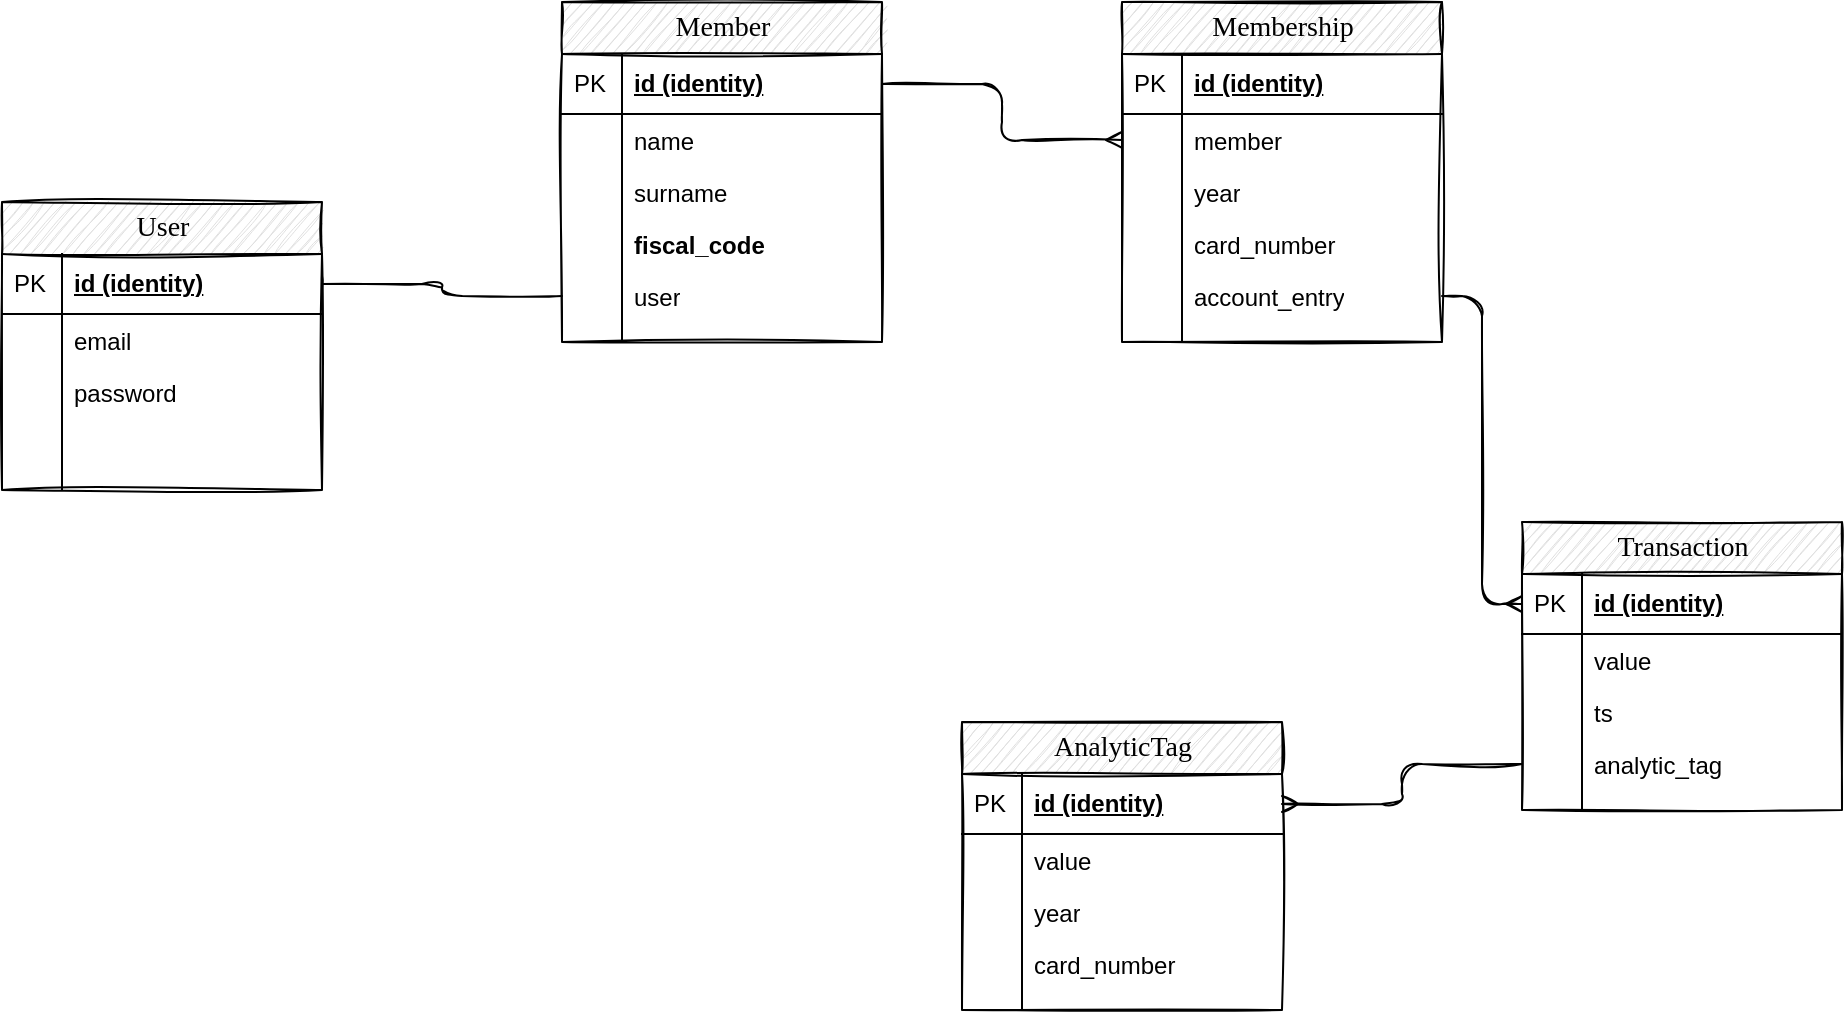 <mxfile version="20.6.0" type="github">
  <diagram name="Page-1" id="e56a1550-8fbb-45ad-956c-1786394a9013">
    <mxGraphModel dx="1375" dy="781" grid="1" gridSize="10" guides="1" tooltips="1" connect="1" arrows="1" fold="1" page="1" pageScale="1" pageWidth="1100" pageHeight="850" background="none" math="0" shadow="0">
      <root>
        <mxCell id="0" />
        <mxCell id="1" parent="0" />
        <mxCell id="2e49270ec7c68f3f-19" value="User" style="swimlane;html=1;fontStyle=0;childLayout=stackLayout;horizontal=1;startSize=26;fillColor=#e0e0e0;horizontalStack=0;resizeParent=1;resizeLast=0;collapsible=1;marginBottom=0;swimlaneFillColor=#ffffff;align=center;rounded=0;shadow=0;comic=0;labelBackgroundColor=none;strokeWidth=1;fontFamily=Verdana;fontSize=14;sketch=1;" parent="1" vertex="1">
          <mxGeometry x="40" y="140" width="160" height="144" as="geometry" />
        </mxCell>
        <mxCell id="2e49270ec7c68f3f-20" value="id (identity)" style="shape=partialRectangle;top=0;left=0;right=0;bottom=1;html=1;align=left;verticalAlign=middle;fillColor=none;spacingLeft=34;spacingRight=4;whiteSpace=wrap;overflow=hidden;rotatable=0;points=[[0,0.5],[1,0.5]];portConstraint=eastwest;dropTarget=0;fontStyle=5;" parent="2e49270ec7c68f3f-19" vertex="1">
          <mxGeometry y="26" width="160" height="30" as="geometry" />
        </mxCell>
        <mxCell id="2e49270ec7c68f3f-21" value="PK" style="shape=partialRectangle;top=0;left=0;bottom=0;html=1;fillColor=none;align=left;verticalAlign=middle;spacingLeft=4;spacingRight=4;whiteSpace=wrap;overflow=hidden;rotatable=0;points=[];portConstraint=eastwest;part=1;" parent="2e49270ec7c68f3f-20" vertex="1" connectable="0">
          <mxGeometry width="30" height="30" as="geometry" />
        </mxCell>
        <mxCell id="2e49270ec7c68f3f-22" value="email" style="shape=partialRectangle;top=0;left=0;right=0;bottom=0;html=1;align=left;verticalAlign=top;fillColor=none;spacingLeft=34;spacingRight=4;whiteSpace=wrap;overflow=hidden;rotatable=0;points=[[0,0.5],[1,0.5]];portConstraint=eastwest;dropTarget=0;" parent="2e49270ec7c68f3f-19" vertex="1">
          <mxGeometry y="56" width="160" height="26" as="geometry" />
        </mxCell>
        <mxCell id="2e49270ec7c68f3f-23" value="" style="shape=partialRectangle;top=0;left=0;bottom=0;html=1;fillColor=none;align=left;verticalAlign=top;spacingLeft=4;spacingRight=4;whiteSpace=wrap;overflow=hidden;rotatable=0;points=[];portConstraint=eastwest;part=1;" parent="2e49270ec7c68f3f-22" vertex="1" connectable="0">
          <mxGeometry width="30" height="26" as="geometry" />
        </mxCell>
        <mxCell id="2e49270ec7c68f3f-24" value="password" style="shape=partialRectangle;top=0;left=0;right=0;bottom=0;html=1;align=left;verticalAlign=top;fillColor=none;spacingLeft=34;spacingRight=4;whiteSpace=wrap;overflow=hidden;rotatable=0;points=[[0,0.5],[1,0.5]];portConstraint=eastwest;dropTarget=0;" parent="2e49270ec7c68f3f-19" vertex="1">
          <mxGeometry y="82" width="160" height="26" as="geometry" />
        </mxCell>
        <mxCell id="2e49270ec7c68f3f-25" value="" style="shape=partialRectangle;top=0;left=0;bottom=0;html=1;fillColor=none;align=left;verticalAlign=top;spacingLeft=4;spacingRight=4;whiteSpace=wrap;overflow=hidden;rotatable=0;points=[];portConstraint=eastwest;part=1;" parent="2e49270ec7c68f3f-24" vertex="1" connectable="0">
          <mxGeometry width="30" height="26" as="geometry" />
        </mxCell>
        <mxCell id="2e49270ec7c68f3f-26" value="" style="shape=partialRectangle;top=0;left=0;right=0;bottom=0;html=1;align=left;verticalAlign=top;fillColor=none;spacingLeft=34;spacingRight=4;whiteSpace=wrap;overflow=hidden;rotatable=0;points=[[0,0.5],[1,0.5]];portConstraint=eastwest;dropTarget=0;" parent="2e49270ec7c68f3f-19" vertex="1">
          <mxGeometry y="108" width="160" height="26" as="geometry" />
        </mxCell>
        <mxCell id="2e49270ec7c68f3f-27" value="" style="shape=partialRectangle;top=0;left=0;bottom=0;html=1;fillColor=none;align=left;verticalAlign=top;spacingLeft=4;spacingRight=4;whiteSpace=wrap;overflow=hidden;rotatable=0;points=[];portConstraint=eastwest;part=1;" parent="2e49270ec7c68f3f-26" vertex="1" connectable="0">
          <mxGeometry width="30" height="26" as="geometry" />
        </mxCell>
        <mxCell id="2e49270ec7c68f3f-28" value="" style="shape=partialRectangle;top=0;left=0;right=0;bottom=0;html=1;align=left;verticalAlign=top;fillColor=none;spacingLeft=34;spacingRight=4;whiteSpace=wrap;overflow=hidden;rotatable=0;points=[[0,0.5],[1,0.5]];portConstraint=eastwest;dropTarget=0;" parent="2e49270ec7c68f3f-19" vertex="1">
          <mxGeometry y="134" width="160" height="10" as="geometry" />
        </mxCell>
        <mxCell id="2e49270ec7c68f3f-29" value="" style="shape=partialRectangle;top=0;left=0;bottom=0;html=1;fillColor=none;align=left;verticalAlign=top;spacingLeft=4;spacingRight=4;whiteSpace=wrap;overflow=hidden;rotatable=0;points=[];portConstraint=eastwest;part=1;" parent="2e49270ec7c68f3f-28" vertex="1" connectable="0">
          <mxGeometry width="30" height="10" as="geometry" />
        </mxCell>
        <object label="Member" user="" id="2e49270ec7c68f3f-80">
          <mxCell style="swimlane;html=1;fontStyle=0;childLayout=stackLayout;horizontal=1;startSize=26;fillColor=#e0e0e0;horizontalStack=0;resizeParent=1;resizeLast=0;collapsible=1;marginBottom=0;swimlaneFillColor=#ffffff;align=center;rounded=0;shadow=0;comic=0;labelBackgroundColor=none;strokeWidth=1;fontFamily=Verdana;fontSize=14;sketch=1;glass=0;" parent="1" vertex="1">
            <mxGeometry x="320" y="40" width="160" height="170" as="geometry" />
          </mxCell>
        </object>
        <mxCell id="2e49270ec7c68f3f-81" value="id (identity)" style="shape=partialRectangle;top=0;left=0;right=0;bottom=1;html=1;align=left;verticalAlign=middle;fillColor=none;spacingLeft=34;spacingRight=4;whiteSpace=wrap;overflow=hidden;rotatable=0;points=[[0,0.5],[1,0.5]];portConstraint=eastwest;dropTarget=0;fontStyle=5;" parent="2e49270ec7c68f3f-80" vertex="1">
          <mxGeometry y="26" width="160" height="30" as="geometry" />
        </mxCell>
        <mxCell id="2e49270ec7c68f3f-82" value="PK" style="shape=partialRectangle;top=0;left=0;bottom=0;html=1;fillColor=none;align=left;verticalAlign=middle;spacingLeft=4;spacingRight=4;whiteSpace=wrap;overflow=hidden;rotatable=0;points=[];portConstraint=eastwest;part=1;" parent="2e49270ec7c68f3f-81" vertex="1" connectable="0">
          <mxGeometry width="30" height="30" as="geometry" />
        </mxCell>
        <mxCell id="2e49270ec7c68f3f-83" value="name" style="shape=partialRectangle;top=0;left=0;right=0;bottom=0;html=1;align=left;verticalAlign=top;fillColor=none;spacingLeft=34;spacingRight=4;whiteSpace=wrap;overflow=hidden;rotatable=0;points=[[0,0.5],[1,0.5]];portConstraint=eastwest;dropTarget=0;" parent="2e49270ec7c68f3f-80" vertex="1">
          <mxGeometry y="56" width="160" height="26" as="geometry" />
        </mxCell>
        <mxCell id="2e49270ec7c68f3f-84" value="" style="shape=partialRectangle;top=0;left=0;bottom=0;html=1;fillColor=none;align=left;verticalAlign=top;spacingLeft=4;spacingRight=4;whiteSpace=wrap;overflow=hidden;rotatable=0;points=[];portConstraint=eastwest;part=1;" parent="2e49270ec7c68f3f-83" vertex="1" connectable="0">
          <mxGeometry width="30" height="26" as="geometry" />
        </mxCell>
        <mxCell id="2e49270ec7c68f3f-85" value="surname" style="shape=partialRectangle;top=0;left=0;right=0;bottom=0;html=1;align=left;verticalAlign=top;fillColor=none;spacingLeft=34;spacingRight=4;whiteSpace=wrap;overflow=hidden;rotatable=0;points=[[0,0.5],[1,0.5]];portConstraint=eastwest;dropTarget=0;" parent="2e49270ec7c68f3f-80" vertex="1">
          <mxGeometry y="82" width="160" height="26" as="geometry" />
        </mxCell>
        <mxCell id="2e49270ec7c68f3f-86" value="" style="shape=partialRectangle;top=0;left=0;bottom=0;html=1;fillColor=none;align=left;verticalAlign=top;spacingLeft=4;spacingRight=4;whiteSpace=wrap;overflow=hidden;rotatable=0;points=[];portConstraint=eastwest;part=1;" parent="2e49270ec7c68f3f-85" vertex="1" connectable="0">
          <mxGeometry width="30" height="26" as="geometry" />
        </mxCell>
        <mxCell id="rCIRrRHAOFVo_KtbOT_Y-3" value="fiscal_code" style="shape=partialRectangle;top=0;left=0;right=0;bottom=0;html=1;align=left;verticalAlign=top;fillColor=none;spacingLeft=34;spacingRight=4;whiteSpace=wrap;overflow=hidden;rotatable=0;points=[[0,0.5],[1,0.5]];portConstraint=eastwest;dropTarget=0;fontStyle=1" vertex="1" parent="2e49270ec7c68f3f-80">
          <mxGeometry y="108" width="160" height="26" as="geometry" />
        </mxCell>
        <mxCell id="rCIRrRHAOFVo_KtbOT_Y-4" value="" style="shape=partialRectangle;top=0;left=0;bottom=0;html=1;fillColor=none;align=left;verticalAlign=top;spacingLeft=4;spacingRight=4;whiteSpace=wrap;overflow=hidden;rotatable=0;points=[];portConstraint=eastwest;part=1;" vertex="1" connectable="0" parent="rCIRrRHAOFVo_KtbOT_Y-3">
          <mxGeometry width="30" height="26" as="geometry" />
        </mxCell>
        <mxCell id="2e49270ec7c68f3f-87" value="user" style="shape=partialRectangle;top=0;left=0;right=0;bottom=0;html=1;align=left;verticalAlign=top;fillColor=none;spacingLeft=34;spacingRight=4;whiteSpace=wrap;overflow=hidden;rotatable=0;points=[[0,0.5],[1,0.5]];portConstraint=eastwest;dropTarget=0;" parent="2e49270ec7c68f3f-80" vertex="1">
          <mxGeometry y="134" width="160" height="26" as="geometry" />
        </mxCell>
        <mxCell id="2e49270ec7c68f3f-88" value="" style="shape=partialRectangle;top=0;left=0;bottom=0;html=1;fillColor=none;align=left;verticalAlign=top;spacingLeft=4;spacingRight=4;whiteSpace=wrap;overflow=hidden;rotatable=0;points=[];portConstraint=eastwest;part=1;" parent="2e49270ec7c68f3f-87" vertex="1" connectable="0">
          <mxGeometry width="30" height="26" as="geometry" />
        </mxCell>
        <mxCell id="2e49270ec7c68f3f-89" value="" style="shape=partialRectangle;top=0;left=0;right=0;bottom=0;html=1;align=left;verticalAlign=top;fillColor=none;spacingLeft=34;spacingRight=4;whiteSpace=wrap;overflow=hidden;rotatable=0;points=[[0,0.5],[1,0.5]];portConstraint=eastwest;dropTarget=0;" parent="2e49270ec7c68f3f-80" vertex="1">
          <mxGeometry y="160" width="160" height="10" as="geometry" />
        </mxCell>
        <mxCell id="2e49270ec7c68f3f-90" value="" style="shape=partialRectangle;top=0;left=0;bottom=0;html=1;fillColor=none;align=left;verticalAlign=top;spacingLeft=4;spacingRight=4;whiteSpace=wrap;overflow=hidden;rotatable=0;points=[];portConstraint=eastwest;part=1;" parent="2e49270ec7c68f3f-89" vertex="1" connectable="0">
          <mxGeometry width="30" height="10" as="geometry" />
        </mxCell>
        <mxCell id="2e49270ec7c68f3f-91" value="" style="edgeStyle=orthogonalEdgeStyle;html=1;endArrow=baseDash;endFill=0;labelBackgroundColor=none;fontFamily=Verdana;fontSize=14;sketch=1;" parent="1" source="2e49270ec7c68f3f-87" target="2e49270ec7c68f3f-20" edge="1">
          <mxGeometry width="100" height="100" relative="1" as="geometry">
            <mxPoint x="70" y="300" as="sourcePoint" />
            <mxPoint x="290" y="181" as="targetPoint" />
          </mxGeometry>
        </mxCell>
        <mxCell id="rCIRrRHAOFVo_KtbOT_Y-5" value="Membership" style="swimlane;html=1;fontStyle=0;childLayout=stackLayout;horizontal=1;startSize=26;fillColor=#e0e0e0;horizontalStack=0;resizeParent=1;resizeLast=0;collapsible=1;marginBottom=0;swimlaneFillColor=#ffffff;align=center;rounded=0;shadow=0;comic=0;labelBackgroundColor=none;strokeWidth=1;fontFamily=Verdana;fontSize=14;sketch=1;" vertex="1" parent="1">
          <mxGeometry x="600" y="40" width="160" height="170" as="geometry" />
        </mxCell>
        <mxCell id="rCIRrRHAOFVo_KtbOT_Y-6" value="id (identity)" style="shape=partialRectangle;top=0;left=0;right=0;bottom=1;html=1;align=left;verticalAlign=middle;fillColor=none;spacingLeft=34;spacingRight=4;whiteSpace=wrap;overflow=hidden;rotatable=0;points=[[0,0.5],[1,0.5]];portConstraint=eastwest;dropTarget=0;fontStyle=5;" vertex="1" parent="rCIRrRHAOFVo_KtbOT_Y-5">
          <mxGeometry y="26" width="160" height="30" as="geometry" />
        </mxCell>
        <mxCell id="rCIRrRHAOFVo_KtbOT_Y-7" value="PK" style="shape=partialRectangle;top=0;left=0;bottom=0;html=1;fillColor=none;align=left;verticalAlign=middle;spacingLeft=4;spacingRight=4;whiteSpace=wrap;overflow=hidden;rotatable=0;points=[];portConstraint=eastwest;part=1;" vertex="1" connectable="0" parent="rCIRrRHAOFVo_KtbOT_Y-6">
          <mxGeometry width="30" height="30" as="geometry" />
        </mxCell>
        <mxCell id="rCIRrRHAOFVo_KtbOT_Y-8" value="member" style="shape=partialRectangle;top=0;left=0;right=0;bottom=0;html=1;align=left;verticalAlign=top;fillColor=none;spacingLeft=34;spacingRight=4;whiteSpace=wrap;overflow=hidden;rotatable=0;points=[[0,0.5],[1,0.5]];portConstraint=eastwest;dropTarget=0;" vertex="1" parent="rCIRrRHAOFVo_KtbOT_Y-5">
          <mxGeometry y="56" width="160" height="26" as="geometry" />
        </mxCell>
        <mxCell id="rCIRrRHAOFVo_KtbOT_Y-9" value="" style="shape=partialRectangle;top=0;left=0;bottom=0;html=1;fillColor=none;align=left;verticalAlign=top;spacingLeft=4;spacingRight=4;whiteSpace=wrap;overflow=hidden;rotatable=0;points=[];portConstraint=eastwest;part=1;" vertex="1" connectable="0" parent="rCIRrRHAOFVo_KtbOT_Y-8">
          <mxGeometry width="30" height="26" as="geometry" />
        </mxCell>
        <mxCell id="rCIRrRHAOFVo_KtbOT_Y-10" value="year" style="shape=partialRectangle;top=0;left=0;right=0;bottom=0;html=1;align=left;verticalAlign=top;fillColor=none;spacingLeft=34;spacingRight=4;whiteSpace=wrap;overflow=hidden;rotatable=0;points=[[0,0.5],[1,0.5]];portConstraint=eastwest;dropTarget=0;" vertex="1" parent="rCIRrRHAOFVo_KtbOT_Y-5">
          <mxGeometry y="82" width="160" height="26" as="geometry" />
        </mxCell>
        <mxCell id="rCIRrRHAOFVo_KtbOT_Y-11" value="" style="shape=partialRectangle;top=0;left=0;bottom=0;html=1;fillColor=none;align=left;verticalAlign=top;spacingLeft=4;spacingRight=4;whiteSpace=wrap;overflow=hidden;rotatable=0;points=[];portConstraint=eastwest;part=1;" vertex="1" connectable="0" parent="rCIRrRHAOFVo_KtbOT_Y-10">
          <mxGeometry width="30" height="26" as="geometry" />
        </mxCell>
        <mxCell id="rCIRrRHAOFVo_KtbOT_Y-28" value="card_number" style="shape=partialRectangle;top=0;left=0;right=0;bottom=0;html=1;align=left;verticalAlign=top;fillColor=none;spacingLeft=34;spacingRight=4;whiteSpace=wrap;overflow=hidden;rotatable=0;points=[[0,0.5],[1,0.5]];portConstraint=eastwest;dropTarget=0;" vertex="1" parent="rCIRrRHAOFVo_KtbOT_Y-5">
          <mxGeometry y="108" width="160" height="26" as="geometry" />
        </mxCell>
        <mxCell id="rCIRrRHAOFVo_KtbOT_Y-29" value="" style="shape=partialRectangle;top=0;left=0;bottom=0;html=1;fillColor=none;align=left;verticalAlign=top;spacingLeft=4;spacingRight=4;whiteSpace=wrap;overflow=hidden;rotatable=0;points=[];portConstraint=eastwest;part=1;" vertex="1" connectable="0" parent="rCIRrRHAOFVo_KtbOT_Y-28">
          <mxGeometry width="30" height="26" as="geometry" />
        </mxCell>
        <mxCell id="rCIRrRHAOFVo_KtbOT_Y-12" value="account_entry" style="shape=partialRectangle;top=0;left=0;right=0;bottom=0;html=1;align=left;verticalAlign=top;fillColor=none;spacingLeft=34;spacingRight=4;whiteSpace=wrap;overflow=hidden;rotatable=0;points=[[0,0.5],[1,0.5]];portConstraint=eastwest;dropTarget=0;" vertex="1" parent="rCIRrRHAOFVo_KtbOT_Y-5">
          <mxGeometry y="134" width="160" height="26" as="geometry" />
        </mxCell>
        <mxCell id="rCIRrRHAOFVo_KtbOT_Y-13" value="" style="shape=partialRectangle;top=0;left=0;bottom=0;html=1;fillColor=none;align=left;verticalAlign=top;spacingLeft=4;spacingRight=4;whiteSpace=wrap;overflow=hidden;rotatable=0;points=[];portConstraint=eastwest;part=1;" vertex="1" connectable="0" parent="rCIRrRHAOFVo_KtbOT_Y-12">
          <mxGeometry width="30" height="26" as="geometry" />
        </mxCell>
        <mxCell id="rCIRrRHAOFVo_KtbOT_Y-14" value="" style="shape=partialRectangle;top=0;left=0;right=0;bottom=0;html=1;align=left;verticalAlign=top;fillColor=none;spacingLeft=34;spacingRight=4;whiteSpace=wrap;overflow=hidden;rotatable=0;points=[[0,0.5],[1,0.5]];portConstraint=eastwest;dropTarget=0;" vertex="1" parent="rCIRrRHAOFVo_KtbOT_Y-5">
          <mxGeometry y="160" width="160" height="10" as="geometry" />
        </mxCell>
        <mxCell id="rCIRrRHAOFVo_KtbOT_Y-15" value="" style="shape=partialRectangle;top=0;left=0;bottom=0;html=1;fillColor=none;align=left;verticalAlign=top;spacingLeft=4;spacingRight=4;whiteSpace=wrap;overflow=hidden;rotatable=0;points=[];portConstraint=eastwest;part=1;" vertex="1" connectable="0" parent="rCIRrRHAOFVo_KtbOT_Y-14">
          <mxGeometry width="30" height="10" as="geometry" />
        </mxCell>
        <mxCell id="rCIRrRHAOFVo_KtbOT_Y-16" style="edgeStyle=elbowEdgeStyle;rounded=1;orthogonalLoop=1;jettySize=auto;html=1;endArrow=ERmany;endFill=0;sketch=1;" edge="1" parent="1" source="2e49270ec7c68f3f-81" target="rCIRrRHAOFVo_KtbOT_Y-8">
          <mxGeometry relative="1" as="geometry" />
        </mxCell>
        <mxCell id="rCIRrRHAOFVo_KtbOT_Y-17" value="Transaction" style="swimlane;html=1;fontStyle=0;childLayout=stackLayout;horizontal=1;startSize=26;fillColor=#e0e0e0;horizontalStack=0;resizeParent=1;resizeLast=0;collapsible=1;marginBottom=0;swimlaneFillColor=#ffffff;align=center;rounded=0;shadow=0;comic=0;labelBackgroundColor=none;strokeWidth=1;fontFamily=Verdana;fontSize=14;sketch=1;" vertex="1" parent="1">
          <mxGeometry x="800" y="300" width="160" height="144" as="geometry" />
        </mxCell>
        <mxCell id="rCIRrRHAOFVo_KtbOT_Y-18" value="id (identity)" style="shape=partialRectangle;top=0;left=0;right=0;bottom=1;html=1;align=left;verticalAlign=middle;fillColor=none;spacingLeft=34;spacingRight=4;whiteSpace=wrap;overflow=hidden;rotatable=0;points=[[0,0.5],[1,0.5]];portConstraint=eastwest;dropTarget=0;fontStyle=5;" vertex="1" parent="rCIRrRHAOFVo_KtbOT_Y-17">
          <mxGeometry y="26" width="160" height="30" as="geometry" />
        </mxCell>
        <mxCell id="rCIRrRHAOFVo_KtbOT_Y-19" value="PK" style="shape=partialRectangle;top=0;left=0;bottom=0;html=1;fillColor=none;align=left;verticalAlign=middle;spacingLeft=4;spacingRight=4;whiteSpace=wrap;overflow=hidden;rotatable=0;points=[];portConstraint=eastwest;part=1;" vertex="1" connectable="0" parent="rCIRrRHAOFVo_KtbOT_Y-18">
          <mxGeometry width="30" height="30" as="geometry" />
        </mxCell>
        <mxCell id="rCIRrRHAOFVo_KtbOT_Y-20" value="value" style="shape=partialRectangle;top=0;left=0;right=0;bottom=0;html=1;align=left;verticalAlign=top;fillColor=none;spacingLeft=34;spacingRight=4;whiteSpace=wrap;overflow=hidden;rotatable=0;points=[[0,0.5],[1,0.5]];portConstraint=eastwest;dropTarget=0;" vertex="1" parent="rCIRrRHAOFVo_KtbOT_Y-17">
          <mxGeometry y="56" width="160" height="26" as="geometry" />
        </mxCell>
        <mxCell id="rCIRrRHAOFVo_KtbOT_Y-21" value="" style="shape=partialRectangle;top=0;left=0;bottom=0;html=1;fillColor=none;align=left;verticalAlign=top;spacingLeft=4;spacingRight=4;whiteSpace=wrap;overflow=hidden;rotatable=0;points=[];portConstraint=eastwest;part=1;" vertex="1" connectable="0" parent="rCIRrRHAOFVo_KtbOT_Y-20">
          <mxGeometry width="30" height="26" as="geometry" />
        </mxCell>
        <mxCell id="rCIRrRHAOFVo_KtbOT_Y-22" value="ts" style="shape=partialRectangle;top=0;left=0;right=0;bottom=0;html=1;align=left;verticalAlign=top;fillColor=none;spacingLeft=34;spacingRight=4;whiteSpace=wrap;overflow=hidden;rotatable=0;points=[[0,0.5],[1,0.5]];portConstraint=eastwest;dropTarget=0;" vertex="1" parent="rCIRrRHAOFVo_KtbOT_Y-17">
          <mxGeometry y="82" width="160" height="26" as="geometry" />
        </mxCell>
        <mxCell id="rCIRrRHAOFVo_KtbOT_Y-23" value="" style="shape=partialRectangle;top=0;left=0;bottom=0;html=1;fillColor=none;align=left;verticalAlign=top;spacingLeft=4;spacingRight=4;whiteSpace=wrap;overflow=hidden;rotatable=0;points=[];portConstraint=eastwest;part=1;" vertex="1" connectable="0" parent="rCIRrRHAOFVo_KtbOT_Y-22">
          <mxGeometry width="30" height="26" as="geometry" />
        </mxCell>
        <mxCell id="rCIRrRHAOFVo_KtbOT_Y-24" value="analytic_tag" style="shape=partialRectangle;top=0;left=0;right=0;bottom=0;html=1;align=left;verticalAlign=top;fillColor=none;spacingLeft=34;spacingRight=4;whiteSpace=wrap;overflow=hidden;rotatable=0;points=[[0,0.5],[1,0.5]];portConstraint=eastwest;dropTarget=0;" vertex="1" parent="rCIRrRHAOFVo_KtbOT_Y-17">
          <mxGeometry y="108" width="160" height="26" as="geometry" />
        </mxCell>
        <mxCell id="rCIRrRHAOFVo_KtbOT_Y-25" value="" style="shape=partialRectangle;top=0;left=0;bottom=0;html=1;fillColor=none;align=left;verticalAlign=top;spacingLeft=4;spacingRight=4;whiteSpace=wrap;overflow=hidden;rotatable=0;points=[];portConstraint=eastwest;part=1;" vertex="1" connectable="0" parent="rCIRrRHAOFVo_KtbOT_Y-24">
          <mxGeometry width="30" height="26" as="geometry" />
        </mxCell>
        <mxCell id="rCIRrRHAOFVo_KtbOT_Y-26" value="" style="shape=partialRectangle;top=0;left=0;right=0;bottom=0;html=1;align=left;verticalAlign=top;fillColor=none;spacingLeft=34;spacingRight=4;whiteSpace=wrap;overflow=hidden;rotatable=0;points=[[0,0.5],[1,0.5]];portConstraint=eastwest;dropTarget=0;" vertex="1" parent="rCIRrRHAOFVo_KtbOT_Y-17">
          <mxGeometry y="134" width="160" height="10" as="geometry" />
        </mxCell>
        <mxCell id="rCIRrRHAOFVo_KtbOT_Y-27" value="" style="shape=partialRectangle;top=0;left=0;bottom=0;html=1;fillColor=none;align=left;verticalAlign=top;spacingLeft=4;spacingRight=4;whiteSpace=wrap;overflow=hidden;rotatable=0;points=[];portConstraint=eastwest;part=1;" vertex="1" connectable="0" parent="rCIRrRHAOFVo_KtbOT_Y-26">
          <mxGeometry width="30" height="10" as="geometry" />
        </mxCell>
        <mxCell id="rCIRrRHAOFVo_KtbOT_Y-30" style="edgeStyle=elbowEdgeStyle;rounded=1;sketch=1;orthogonalLoop=1;jettySize=auto;html=1;endArrow=ERmany;endFill=0;" edge="1" parent="1" source="rCIRrRHAOFVo_KtbOT_Y-12" target="rCIRrRHAOFVo_KtbOT_Y-18">
          <mxGeometry relative="1" as="geometry" />
        </mxCell>
        <mxCell id="rCIRrRHAOFVo_KtbOT_Y-31" value="AnalyticTag" style="swimlane;html=1;fontStyle=0;childLayout=stackLayout;horizontal=1;startSize=26;fillColor=#e0e0e0;horizontalStack=0;resizeParent=1;resizeLast=0;collapsible=1;marginBottom=0;swimlaneFillColor=#ffffff;align=center;rounded=0;shadow=0;comic=0;labelBackgroundColor=none;strokeWidth=1;fontFamily=Verdana;fontSize=14;sketch=1;" vertex="1" parent="1">
          <mxGeometry x="520" y="400" width="160" height="144" as="geometry" />
        </mxCell>
        <mxCell id="rCIRrRHAOFVo_KtbOT_Y-32" value="id (identity)" style="shape=partialRectangle;top=0;left=0;right=0;bottom=1;html=1;align=left;verticalAlign=middle;fillColor=none;spacingLeft=34;spacingRight=4;whiteSpace=wrap;overflow=hidden;rotatable=0;points=[[0,0.5],[1,0.5]];portConstraint=eastwest;dropTarget=0;fontStyle=5;" vertex="1" parent="rCIRrRHAOFVo_KtbOT_Y-31">
          <mxGeometry y="26" width="160" height="30" as="geometry" />
        </mxCell>
        <mxCell id="rCIRrRHAOFVo_KtbOT_Y-33" value="PK" style="shape=partialRectangle;top=0;left=0;bottom=0;html=1;fillColor=none;align=left;verticalAlign=middle;spacingLeft=4;spacingRight=4;whiteSpace=wrap;overflow=hidden;rotatable=0;points=[];portConstraint=eastwest;part=1;" vertex="1" connectable="0" parent="rCIRrRHAOFVo_KtbOT_Y-32">
          <mxGeometry width="30" height="30" as="geometry" />
        </mxCell>
        <mxCell id="rCIRrRHAOFVo_KtbOT_Y-34" value="value" style="shape=partialRectangle;top=0;left=0;right=0;bottom=0;html=1;align=left;verticalAlign=top;fillColor=none;spacingLeft=34;spacingRight=4;whiteSpace=wrap;overflow=hidden;rotatable=0;points=[[0,0.5],[1,0.5]];portConstraint=eastwest;dropTarget=0;" vertex="1" parent="rCIRrRHAOFVo_KtbOT_Y-31">
          <mxGeometry y="56" width="160" height="26" as="geometry" />
        </mxCell>
        <mxCell id="rCIRrRHAOFVo_KtbOT_Y-35" value="" style="shape=partialRectangle;top=0;left=0;bottom=0;html=1;fillColor=none;align=left;verticalAlign=top;spacingLeft=4;spacingRight=4;whiteSpace=wrap;overflow=hidden;rotatable=0;points=[];portConstraint=eastwest;part=1;" vertex="1" connectable="0" parent="rCIRrRHAOFVo_KtbOT_Y-34">
          <mxGeometry width="30" height="26" as="geometry" />
        </mxCell>
        <mxCell id="rCIRrRHAOFVo_KtbOT_Y-36" value="year" style="shape=partialRectangle;top=0;left=0;right=0;bottom=0;html=1;align=left;verticalAlign=top;fillColor=none;spacingLeft=34;spacingRight=4;whiteSpace=wrap;overflow=hidden;rotatable=0;points=[[0,0.5],[1,0.5]];portConstraint=eastwest;dropTarget=0;" vertex="1" parent="rCIRrRHAOFVo_KtbOT_Y-31">
          <mxGeometry y="82" width="160" height="26" as="geometry" />
        </mxCell>
        <mxCell id="rCIRrRHAOFVo_KtbOT_Y-37" value="" style="shape=partialRectangle;top=0;left=0;bottom=0;html=1;fillColor=none;align=left;verticalAlign=top;spacingLeft=4;spacingRight=4;whiteSpace=wrap;overflow=hidden;rotatable=0;points=[];portConstraint=eastwest;part=1;" vertex="1" connectable="0" parent="rCIRrRHAOFVo_KtbOT_Y-36">
          <mxGeometry width="30" height="26" as="geometry" />
        </mxCell>
        <mxCell id="rCIRrRHAOFVo_KtbOT_Y-38" value="card_number" style="shape=partialRectangle;top=0;left=0;right=0;bottom=0;html=1;align=left;verticalAlign=top;fillColor=none;spacingLeft=34;spacingRight=4;whiteSpace=wrap;overflow=hidden;rotatable=0;points=[[0,0.5],[1,0.5]];portConstraint=eastwest;dropTarget=0;" vertex="1" parent="rCIRrRHAOFVo_KtbOT_Y-31">
          <mxGeometry y="108" width="160" height="26" as="geometry" />
        </mxCell>
        <mxCell id="rCIRrRHAOFVo_KtbOT_Y-39" value="" style="shape=partialRectangle;top=0;left=0;bottom=0;html=1;fillColor=none;align=left;verticalAlign=top;spacingLeft=4;spacingRight=4;whiteSpace=wrap;overflow=hidden;rotatable=0;points=[];portConstraint=eastwest;part=1;" vertex="1" connectable="0" parent="rCIRrRHAOFVo_KtbOT_Y-38">
          <mxGeometry width="30" height="26" as="geometry" />
        </mxCell>
        <mxCell id="rCIRrRHAOFVo_KtbOT_Y-40" value="" style="shape=partialRectangle;top=0;left=0;right=0;bottom=0;html=1;align=left;verticalAlign=top;fillColor=none;spacingLeft=34;spacingRight=4;whiteSpace=wrap;overflow=hidden;rotatable=0;points=[[0,0.5],[1,0.5]];portConstraint=eastwest;dropTarget=0;" vertex="1" parent="rCIRrRHAOFVo_KtbOT_Y-31">
          <mxGeometry y="134" width="160" height="10" as="geometry" />
        </mxCell>
        <mxCell id="rCIRrRHAOFVo_KtbOT_Y-41" value="" style="shape=partialRectangle;top=0;left=0;bottom=0;html=1;fillColor=none;align=left;verticalAlign=top;spacingLeft=4;spacingRight=4;whiteSpace=wrap;overflow=hidden;rotatable=0;points=[];portConstraint=eastwest;part=1;" vertex="1" connectable="0" parent="rCIRrRHAOFVo_KtbOT_Y-40">
          <mxGeometry width="30" height="10" as="geometry" />
        </mxCell>
        <mxCell id="rCIRrRHAOFVo_KtbOT_Y-42" style="edgeStyle=elbowEdgeStyle;rounded=1;sketch=1;orthogonalLoop=1;jettySize=auto;html=1;endArrow=ERmany;endFill=0;" edge="1" parent="1" source="rCIRrRHAOFVo_KtbOT_Y-24" target="rCIRrRHAOFVo_KtbOT_Y-32">
          <mxGeometry relative="1" as="geometry" />
        </mxCell>
      </root>
    </mxGraphModel>
  </diagram>
</mxfile>
